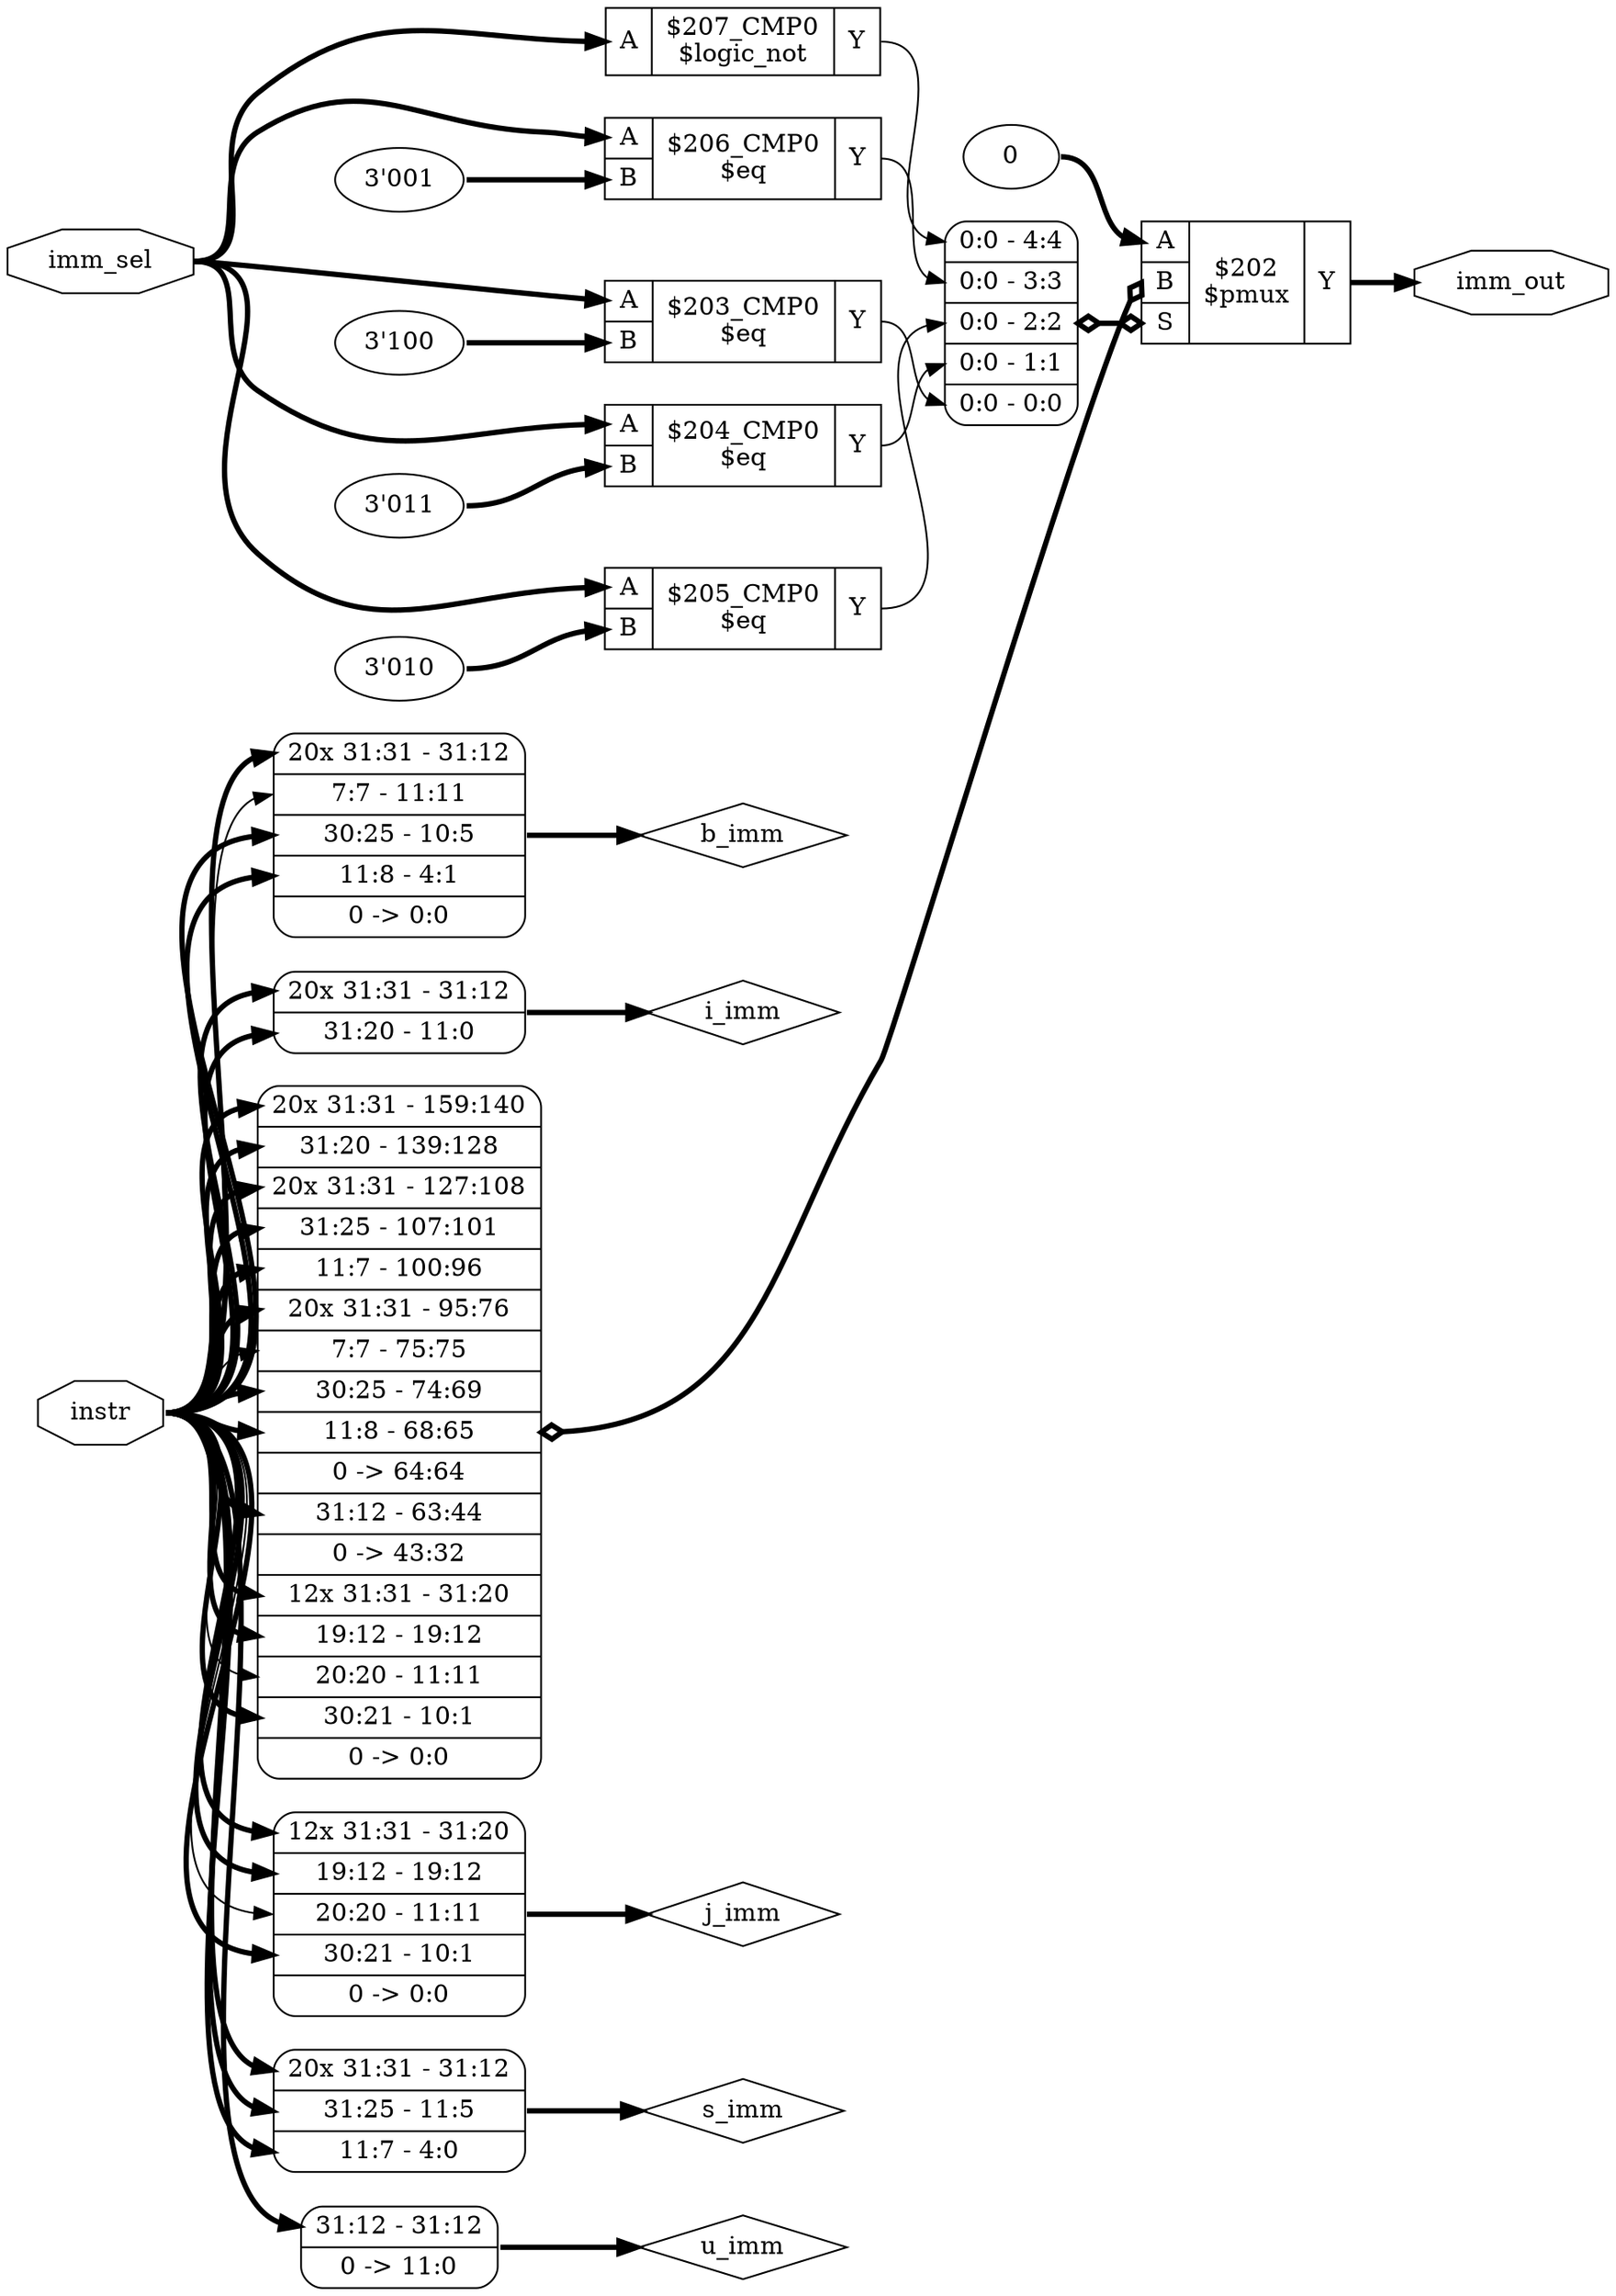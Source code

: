 digraph "imm_gen" {
rankdir="LR";
remincross=true;
n6 [ shape=diamond, label="b_imm", color="black", fontcolor="black" ];
n7 [ shape=diamond, label="i_imm", color="black", fontcolor="black" ];
n8 [ shape=octagon, label="imm_out", color="black", fontcolor="black" ];
n9 [ shape=octagon, label="imm_sel", color="black", fontcolor="black" ];
n10 [ shape=octagon, label="instr", color="black", fontcolor="black" ];
n11 [ shape=diamond, label="j_imm", color="black", fontcolor="black" ];
n12 [ shape=diamond, label="s_imm", color="black", fontcolor="black" ];
n13 [ shape=diamond, label="u_imm", color="black", fontcolor="black" ];
{ rank="source"; n10; n9;}
{ rank="sink"; n8;}
v0 [ label="0" ];
c18 [ shape=record, label="{{<p14> A|<p15> B|<p16> S}|$202\n$pmux|{<p17> Y}}",  ];
x1 [ shape=record, style=rounded, label="<s84> 20x 31:31 - 159:140 |<s64> 31:20 - 139:128 |<s63> 20x 31:31 - 127:108 |<s43> 31:25 - 107:101 |<s42> 11:7 - 100:96 |<s41> 20x 31:31 - 95:76 |<s21> 7:7 - 75:75 |<s20> 30:25 - 74:69 |<s19> 11:8 - 68:65 |0 -&gt; 64:64 |<s17> 31:12 - 63:44 |0 -&gt; 43:32 |<s15> 12x 31:31 - 31:20 |<s3> 19:12 - 19:12 |<s2> 20:20 - 11:11 |<s1> 30:21 - 10:1 |0 -&gt; 0:0 ", color="black", fontcolor="black" ];
x1:e -> c18:p15:w [arrowhead=odiamond, arrowtail=odiamond, dir=both, color="black", fontcolor="black", style="setlinewidth(3)", label=""];
x2 [ shape=record, style=rounded, label="<s4> 0:0 - 4:4 |<s3> 0:0 - 3:3 |<s2> 0:0 - 2:2 |<s1> 0:0 - 1:1 |<s0> 0:0 - 0:0 ", color="black", fontcolor="black" ];
x2:e -> c18:p16:w [arrowhead=odiamond, arrowtail=odiamond, dir=both, color="black", fontcolor="black", style="setlinewidth(3)", label=""];
v3 [ label="3'100" ];
c19 [ shape=record, label="{{<p14> A|<p15> B}|$203_CMP0\n$eq|{<p17> Y}}",  ];
v4 [ label="3'011" ];
c20 [ shape=record, label="{{<p14> A|<p15> B}|$204_CMP0\n$eq|{<p17> Y}}",  ];
v5 [ label="3'010" ];
c21 [ shape=record, label="{{<p14> A|<p15> B}|$205_CMP0\n$eq|{<p17> Y}}",  ];
v6 [ label="3'001" ];
c22 [ shape=record, label="{{<p14> A|<p15> B}|$206_CMP0\n$eq|{<p17> Y}}",  ];
c23 [ shape=record, label="{{<p14> A}|$207_CMP0\n$logic_not|{<p17> Y}}",  ];
x7 [ shape=record, style=rounded, label="<s23> 20x 31:31 - 31:12 |<s3> 7:7 - 11:11 |<s2> 30:25 - 10:5 |<s1> 11:8 - 4:1 |0 -&gt; 0:0 ", color="black", fontcolor="black" ];
x8 [ shape=record, style=rounded, label="<s20> 20x 31:31 - 31:12 |<s0> 31:20 - 11:0 ", color="black", fontcolor="black" ];
x9 [ shape=record, style=rounded, label="<s15> 12x 31:31 - 31:20 |<s3> 19:12 - 19:12 |<s2> 20:20 - 11:11 |<s1> 30:21 - 10:1 |0 -&gt; 0:0 ", color="black", fontcolor="black" ];
x10 [ shape=record, style=rounded, label="<s21> 20x 31:31 - 31:12 |<s1> 31:25 - 11:5 |<s0> 11:7 - 4:0 ", color="black", fontcolor="black" ];
x11 [ shape=record, style=rounded, label="<s1> 31:12 - 31:12 |0 -&gt; 11:0 ", color="black", fontcolor="black" ];
c19:p17:e -> x2:s0:w [color="black", fontcolor="black", label=""];
n10:e -> x10:s0:w [color="black", fontcolor="black", style="setlinewidth(3)", label=""];
n10:e -> x10:s1:w [color="black", fontcolor="black", style="setlinewidth(3)", label=""];
n10:e -> x10:s21:w [color="black", fontcolor="black", style="setlinewidth(3)", label=""];
n10:e -> x11:s1:w [color="black", fontcolor="black", style="setlinewidth(3)", label=""];
n10:e -> x1:s1:w [color="black", fontcolor="black", style="setlinewidth(3)", label=""];
n10:e -> x1:s15:w [color="black", fontcolor="black", style="setlinewidth(3)", label=""];
n10:e -> x1:s17:w [color="black", fontcolor="black", style="setlinewidth(3)", label=""];
n10:e -> x1:s19:w [color="black", fontcolor="black", style="setlinewidth(3)", label=""];
n10:e -> x1:s2:w [color="black", fontcolor="black", label=""];
n10:e -> x1:s20:w [color="black", fontcolor="black", style="setlinewidth(3)", label=""];
n10:e -> x1:s21:w [color="black", fontcolor="black", label=""];
n10:e -> x1:s3:w [color="black", fontcolor="black", style="setlinewidth(3)", label=""];
n10:e -> x1:s41:w [color="black", fontcolor="black", style="setlinewidth(3)", label=""];
n10:e -> x1:s42:w [color="black", fontcolor="black", style="setlinewidth(3)", label=""];
n10:e -> x1:s43:w [color="black", fontcolor="black", style="setlinewidth(3)", label=""];
n10:e -> x1:s63:w [color="black", fontcolor="black", style="setlinewidth(3)", label=""];
n10:e -> x1:s64:w [color="black", fontcolor="black", style="setlinewidth(3)", label=""];
n10:e -> x1:s84:w [color="black", fontcolor="black", style="setlinewidth(3)", label=""];
n10:e -> x7:s1:w [color="black", fontcolor="black", style="setlinewidth(3)", label=""];
n10:e -> x7:s2:w [color="black", fontcolor="black", style="setlinewidth(3)", label=""];
n10:e -> x7:s23:w [color="black", fontcolor="black", style="setlinewidth(3)", label=""];
n10:e -> x7:s3:w [color="black", fontcolor="black", label=""];
n10:e -> x8:s0:w [color="black", fontcolor="black", style="setlinewidth(3)", label=""];
n10:e -> x8:s20:w [color="black", fontcolor="black", style="setlinewidth(3)", label=""];
n10:e -> x9:s1:w [color="black", fontcolor="black", style="setlinewidth(3)", label=""];
n10:e -> x9:s15:w [color="black", fontcolor="black", style="setlinewidth(3)", label=""];
n10:e -> x9:s2:w [color="black", fontcolor="black", label=""];
n10:e -> x9:s3:w [color="black", fontcolor="black", style="setlinewidth(3)", label=""];
x9:e -> n11:w [color="black", fontcolor="black", style="setlinewidth(3)", label=""];
x10:e -> n12:w [color="black", fontcolor="black", style="setlinewidth(3)", label=""];
x11:e -> n13:w [color="black", fontcolor="black", style="setlinewidth(3)", label=""];
c20:p17:e -> x2:s1:w [color="black", fontcolor="black", label=""];
c21:p17:e -> x2:s2:w [color="black", fontcolor="black", label=""];
c22:p17:e -> x2:s3:w [color="black", fontcolor="black", label=""];
c23:p17:e -> x2:s4:w [color="black", fontcolor="black", label=""];
x7:e -> n6:w [color="black", fontcolor="black", style="setlinewidth(3)", label=""];
x8:e -> n7:w [color="black", fontcolor="black", style="setlinewidth(3)", label=""];
c18:p17:e -> n8:w [color="black", fontcolor="black", style="setlinewidth(3)", label=""];
n9:e -> c19:p14:w [color="black", fontcolor="black", style="setlinewidth(3)", label=""];
n9:e -> c20:p14:w [color="black", fontcolor="black", style="setlinewidth(3)", label=""];
n9:e -> c21:p14:w [color="black", fontcolor="black", style="setlinewidth(3)", label=""];
n9:e -> c22:p14:w [color="black", fontcolor="black", style="setlinewidth(3)", label=""];
n9:e -> c23:p14:w [color="black", fontcolor="black", style="setlinewidth(3)", label=""];
v0:e -> c18:p14:w [color="black", fontcolor="black", style="setlinewidth(3)", label=""];
v3:e -> c19:p15:w [color="black", fontcolor="black", style="setlinewidth(3)", label=""];
v4:e -> c20:p15:w [color="black", fontcolor="black", style="setlinewidth(3)", label=""];
v5:e -> c21:p15:w [color="black", fontcolor="black", style="setlinewidth(3)", label=""];
v6:e -> c22:p15:w [color="black", fontcolor="black", style="setlinewidth(3)", label=""];
}

